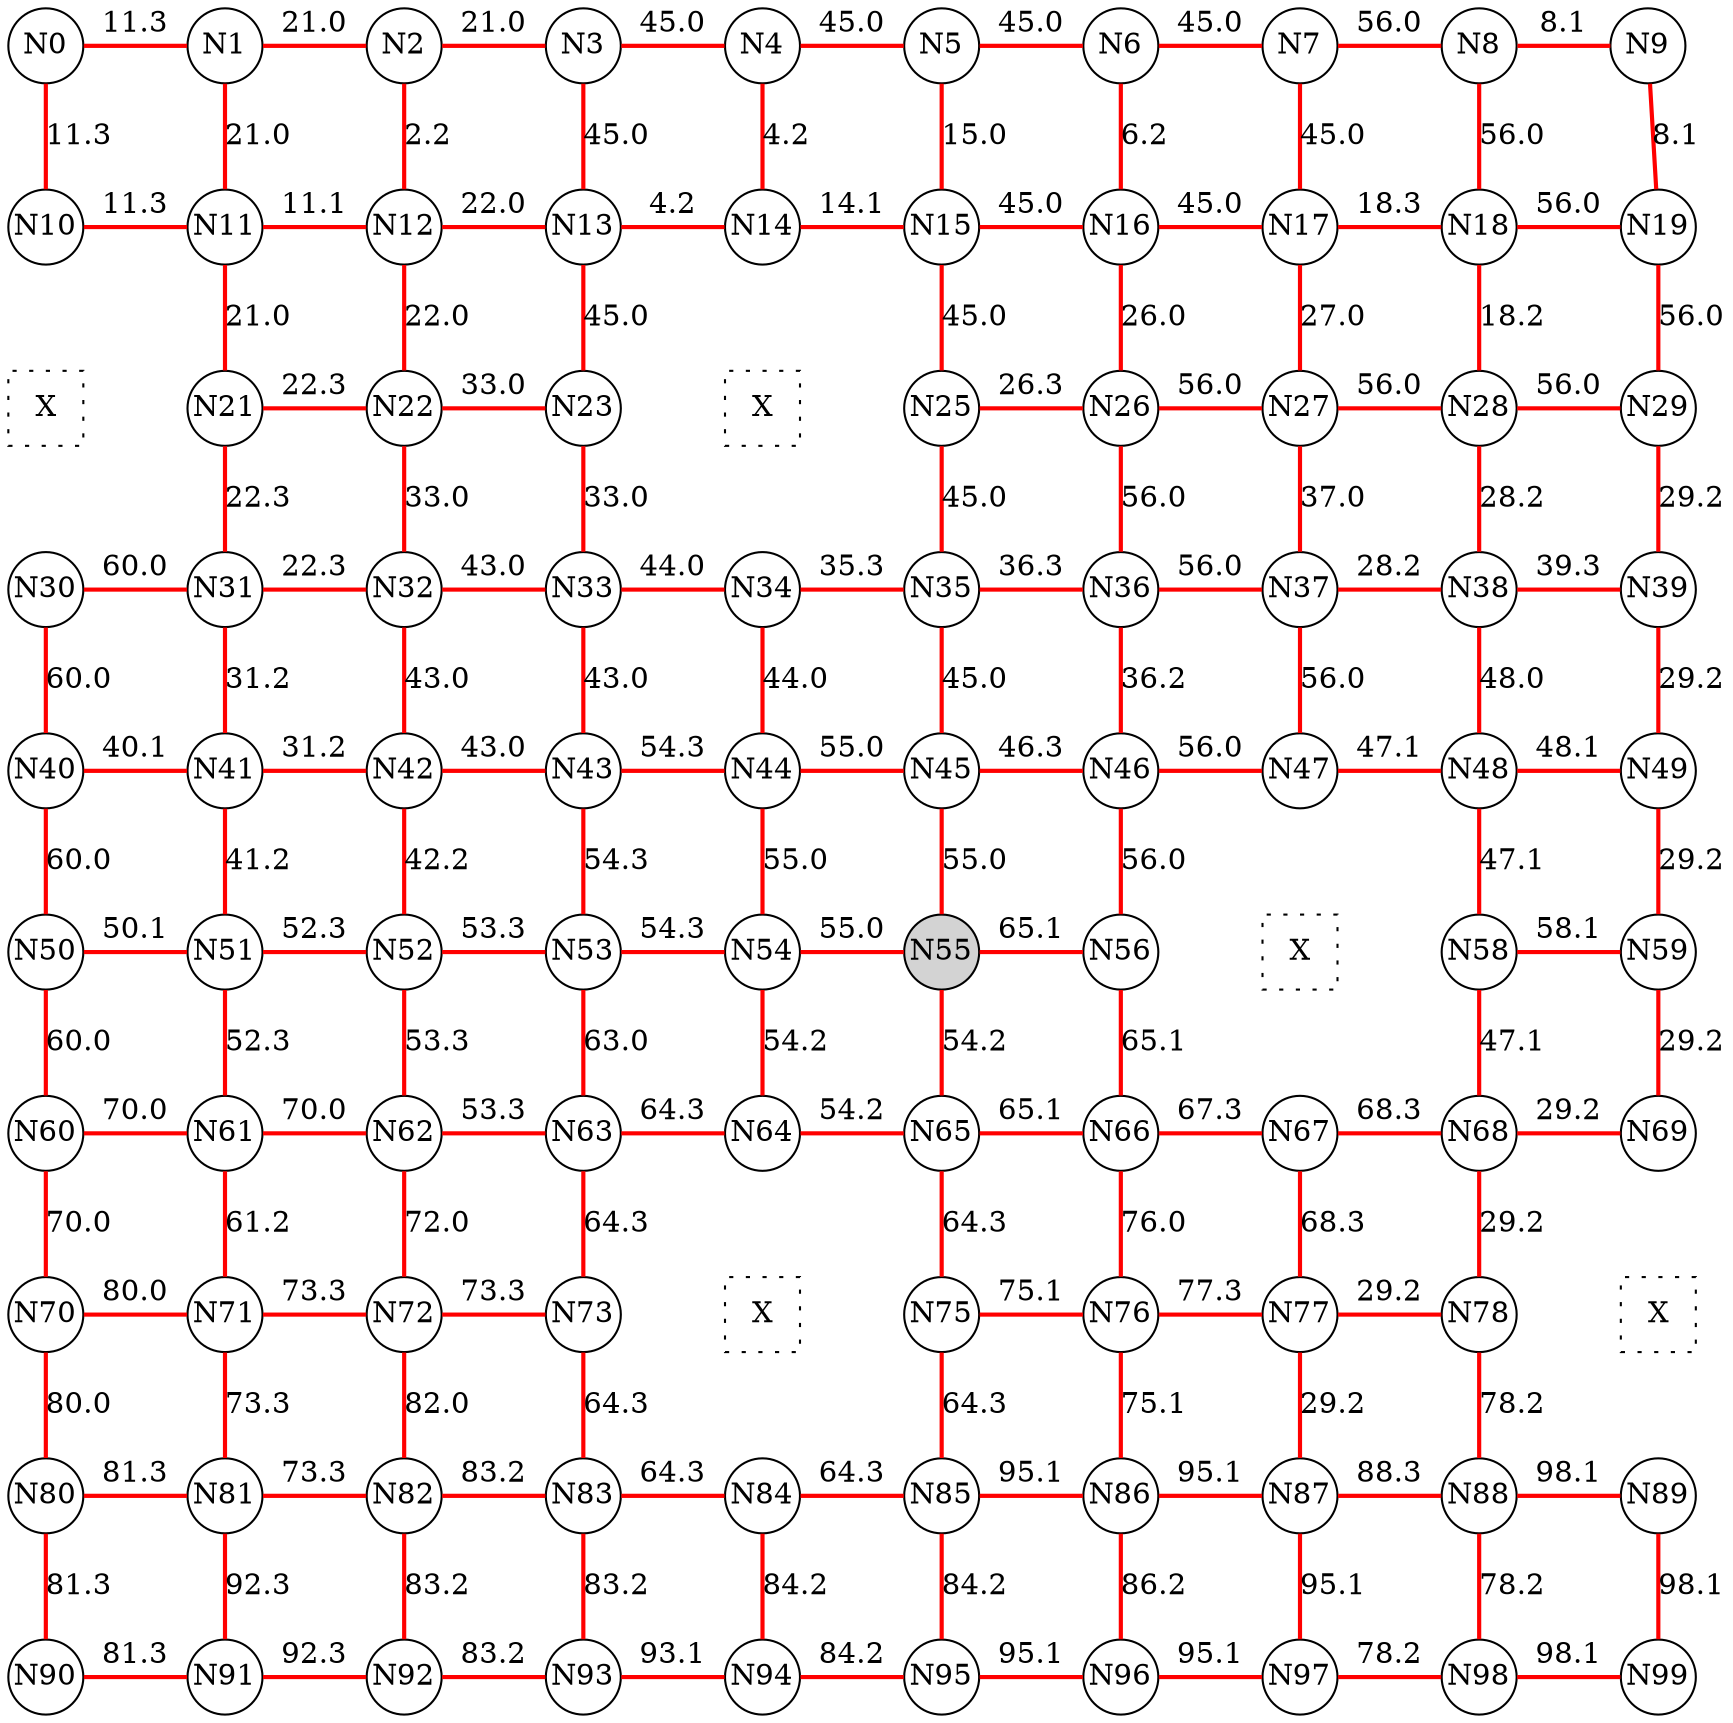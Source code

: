 
 digraph G { graph [layout=dot] 
 {rank=same; N0 [shape=circle, fixedsize=true]; N1 [shape=circle, fixedsize=true]; N2 [shape=circle, fixedsize=true]; N3 [shape=circle, fixedsize=true]; N4 [shape=circle, fixedsize=true]; N5 [shape=circle, fixedsize=true]; N6 [shape=circle, fixedsize=true]; N7 [shape=circle, fixedsize=true]; N8 [shape=circle, fixedsize=true]; N9 [shape=circle, fixedsize=true];  }
 {rank=same; N10 [shape=circle, fixedsize=true]; N11 [shape=circle, fixedsize=true]; N12 [shape=circle, fixedsize=true]; N13 [shape=circle, fixedsize=true]; N14 [shape=circle, fixedsize=true]; N15 [shape=circle, fixedsize=true]; N16 [shape=circle, fixedsize=true]; N17 [shape=circle, fixedsize=true]; N18 [shape=circle, fixedsize=true]; N19 [shape=circle, fixedsize=true];  }
 {rank=same; N20 [shape=square, style=dotted, fixedsize=true, label=X]; N21 [shape=circle, fixedsize=true]; N22 [shape=circle, fixedsize=true]; N23 [shape=circle, fixedsize=true]; N24 [shape=square, style=dotted, fixedsize=true, label=X]; N25 [shape=circle, fixedsize=true]; N26 [shape=circle, fixedsize=true]; N27 [shape=circle, fixedsize=true]; N28 [shape=circle, fixedsize=true]; N29 [shape=circle, fixedsize=true];  }
 {rank=same; N30 [shape=circle, fixedsize=true]; N31 [shape=circle, fixedsize=true]; N32 [shape=circle, fixedsize=true]; N33 [shape=circle, fixedsize=true]; N34 [shape=circle, fixedsize=true]; N35 [shape=circle, fixedsize=true]; N36 [shape=circle, fixedsize=true]; N37 [shape=circle, fixedsize=true]; N38 [shape=circle, fixedsize=true]; N39 [shape=circle, fixedsize=true];  }
 {rank=same; N40 [shape=circle, fixedsize=true]; N41 [shape=circle, fixedsize=true]; N42 [shape=circle, fixedsize=true]; N43 [shape=circle, fixedsize=true]; N44 [shape=circle, fixedsize=true]; N45 [shape=circle, fixedsize=true]; N46 [shape=circle, fixedsize=true]; N47 [shape=circle, fixedsize=true]; N48 [shape=circle, fixedsize=true]; N49 [shape=circle, fixedsize=true];  }
 {rank=same; N50 [shape=circle, fixedsize=true]; N51 [shape=circle, fixedsize=true]; N52 [shape=circle, fixedsize=true]; N53 [shape=circle, fixedsize=true]; N54 [shape=circle, fixedsize=true]; N55 [shape=circle, style=filled, fixedsize=true]; N56 [shape=circle, fixedsize=true]; N57 [shape=square, style=dotted, fixedsize=true, label=X]; N58 [shape=circle, fixedsize=true]; N59 [shape=circle, fixedsize=true];  }
 {rank=same; N60 [shape=circle, fixedsize=true]; N61 [shape=circle, fixedsize=true]; N62 [shape=circle, fixedsize=true]; N63 [shape=circle, fixedsize=true]; N64 [shape=circle, fixedsize=true]; N65 [shape=circle, fixedsize=true]; N66 [shape=circle, fixedsize=true]; N67 [shape=circle, fixedsize=true]; N68 [shape=circle, fixedsize=true]; N69 [shape=circle, fixedsize=true];  }
 {rank=same; N70 [shape=circle, fixedsize=true]; N71 [shape=circle, fixedsize=true]; N72 [shape=circle, fixedsize=true]; N73 [shape=circle, fixedsize=true]; N74 [shape=square, style=dotted, fixedsize=true, label=X]; N75 [shape=circle, fixedsize=true]; N76 [shape=circle, fixedsize=true]; N77 [shape=circle, fixedsize=true]; N78 [shape=circle, fixedsize=true]; N79 [shape=square, style=dotted, fixedsize=true, label=X];  }
 {rank=same; N80 [shape=circle, fixedsize=true]; N81 [shape=circle, fixedsize=true]; N82 [shape=circle, fixedsize=true]; N83 [shape=circle, fixedsize=true]; N84 [shape=circle, fixedsize=true]; N85 [shape=circle, fixedsize=true]; N86 [shape=circle, fixedsize=true]; N87 [shape=circle, fixedsize=true]; N88 [shape=circle, fixedsize=true]; N89 [shape=circle, fixedsize=true];  }
 {rank=same; N90 [shape=circle, fixedsize=true]; N91 [shape=circle, fixedsize=true]; N92 [shape=circle, fixedsize=true]; N93 [shape=circle, fixedsize=true]; N94 [shape=circle, fixedsize=true]; N95 [shape=circle, fixedsize=true]; N96 [shape=circle, fixedsize=true]; N97 [shape=circle, fixedsize=true]; N98 [shape=circle, fixedsize=true]; N99 [shape=circle, fixedsize=true];  }
N0->N1 [dir=none, color=red, style=bold, label="11.3"]
N1->N2 [dir=none, color=red, style=bold, label="21.0"]
N2->N3 [dir=none, color=red, style=bold, label="21.0"]
N3->N4 [dir=none, color=red, style=bold, label="45.0"]
N4->N5 [dir=none, color=red, style=bold, label="45.0"]
N5->N6 [dir=none, color=red, style=bold, label="45.0"]
N6->N7 [dir=none, color=red, style=bold, label="45.0"]
N7->N8 [dir=none, color=red, style=bold, label="56.0"]
N8->N9 [dir=none, color=red, style=bold, label="8.1"]
N10->N11 [dir=none, color=red, style=bold, label="11.3"]
N11->N12 [dir=none, color=red, style=bold, label="11.1"]
N12->N13 [dir=none, color=red, style=bold, label="22.0"]
N13->N14 [dir=none, color=red, style=bold, label="4.2"]
N14->N15 [dir=none, color=red, style=bold, label="14.1"]
N15->N16 [dir=none, color=red, style=bold, label="45.0"]
N16->N17 [dir=none, color=red, style=bold, label="45.0"]
N17->N18 [dir=none, color=red, style=bold, label="18.3"]
N18->N19 [dir=none, color=red, style=bold, label="56.0"]
N20->N21 [dir=none, style=invis, label=" "]
N21->N22 [dir=none, color=red, style=bold, label="22.3"]
N22->N23 [dir=none, color=red, style=bold, label="33.0"]
N23->N24 [dir=none, style=invis, label=" "]
N24->N25 [dir=none, style=invis, label=" "]
N25->N26 [dir=none, color=red, style=bold, label="26.3"]
N26->N27 [dir=none, color=red, style=bold, label="56.0"]
N27->N28 [dir=none, color=red, style=bold, label="56.0"]
N28->N29 [dir=none, color=red, style=bold, label="56.0"]
N30->N31 [dir=none, color=red, style=bold, label="60.0"]
N31->N32 [dir=none, color=red, style=bold, label="22.3"]
N32->N33 [dir=none, color=red, style=bold, label="43.0"]
N33->N34 [dir=none, color=red, style=bold, label="44.0"]
N34->N35 [dir=none, color=red, style=bold, label="35.3"]
N35->N36 [dir=none, color=red, style=bold, label="36.3"]
N36->N37 [dir=none, color=red, style=bold, label="56.0"]
N37->N38 [dir=none, color=red, style=bold, label="28.2"]
N38->N39 [dir=none, color=red, style=bold, label="39.3"]
N40->N41 [dir=none, color=red, style=bold, label="40.1"]
N41->N42 [dir=none, color=red, style=bold, label="31.2"]
N42->N43 [dir=none, color=red, style=bold, label="43.0"]
N43->N44 [dir=none, color=red, style=bold, label="54.3"]
N44->N45 [dir=none, color=red, style=bold, label="55.0"]
N45->N46 [dir=none, color=red, style=bold, label="46.3"]
N46->N47 [dir=none, color=red, style=bold, label="56.0"]
N47->N48 [dir=none, color=red, style=bold, label="47.1"]
N48->N49 [dir=none, color=red, style=bold, label="48.1"]
N50->N51 [dir=none, color=red, style=bold, label="50.1"]
N51->N52 [dir=none, color=red, style=bold, label="52.3"]
N52->N53 [dir=none, color=red, style=bold, label="53.3"]
N53->N54 [dir=none, color=red, style=bold, label="54.3"]
N54->N55 [dir=none, color=red, style=bold, label="55.0"]
N55->N56 [dir=none, color=red, style=bold, label="65.1"]
N56->N57 [dir=none, style=invis, label=" "]
N57->N58 [dir=none, style=invis, label=" "]
N58->N59 [dir=none, color=red, style=bold, label="58.1"]
N60->N61 [dir=none, color=red, style=bold, label="70.0"]
N61->N62 [dir=none, color=red, style=bold, label="70.0"]
N62->N63 [dir=none, color=red, style=bold, label="53.3"]
N63->N64 [dir=none, color=red, style=bold, label="64.3"]
N64->N65 [dir=none, color=red, style=bold, label="54.2"]
N65->N66 [dir=none, color=red, style=bold, label="65.1"]
N66->N67 [dir=none, color=red, style=bold, label="67.3"]
N67->N68 [dir=none, color=red, style=bold, label="68.3"]
N68->N69 [dir=none, color=red, style=bold, label="29.2"]
N70->N71 [dir=none, color=red, style=bold, label="80.0"]
N71->N72 [dir=none, color=red, style=bold, label="73.3"]
N72->N73 [dir=none, color=red, style=bold, label="73.3"]
N73->N74 [dir=none, style=invis, label=" "]
N74->N75 [dir=none, style=invis, label=" "]
N75->N76 [dir=none, color=red, style=bold, label="75.1"]
N76->N77 [dir=none, color=red, style=bold, label="77.3"]
N77->N78 [dir=none, color=red, style=bold, label="29.2"]
N78->N79 [dir=none, style=invis, label=" "]
N80->N81 [dir=none, color=red, style=bold, label="81.3"]
N81->N82 [dir=none, color=red, style=bold, label="73.3"]
N82->N83 [dir=none, color=red, style=bold, label="83.2"]
N83->N84 [dir=none, color=red, style=bold, label="64.3"]
N84->N85 [dir=none, color=red, style=bold, label="64.3"]
N85->N86 [dir=none, color=red, style=bold, label="95.1"]
N86->N87 [dir=none, color=red, style=bold, label="95.1"]
N87->N88 [dir=none, color=red, style=bold, label="88.3"]
N88->N89 [dir=none, color=red, style=bold, label="98.1"]
N90->N91 [dir=none, color=red, style=bold, label="81.3"]
N91->N92 [dir=none, color=red, style=bold, label="92.3"]
N92->N93 [dir=none, color=red, style=bold, label="83.2"]
N93->N94 [dir=none, color=red, style=bold, label="93.1"]
N94->N95 [dir=none, color=red, style=bold, label="84.2"]
N95->N96 [dir=none, color=red, style=bold, label="95.1"]
N96->N97 [dir=none, color=red, style=bold, label="95.1"]
N97->N98 [dir=none, color=red, style=bold, label="78.2"]
N98->N99 [dir=none, color=red, style=bold, label="98.1"]
N0->N10 [dir=none, color=red, style=bold, label="11.3"]
N10->N20 [dir=none, style=invis, label=" "]
N20->N30 [dir=none, style=invis, label=" "]
N30->N40 [dir=none, color=red, style=bold, label="60.0"]
N40->N50 [dir=none, color=red, style=bold, label="60.0"]
N50->N60 [dir=none, color=red, style=bold, label="60.0"]
N60->N70 [dir=none, color=red, style=bold, label="70.0"]
N70->N80 [dir=none, color=red, style=bold, label="80.0"]
N80->N90 [dir=none, color=red, style=bold, label="81.3"]
N1->N11 [dir=none, color=red, style=bold, label="21.0"]
N11->N21 [dir=none, color=red, style=bold, label="21.0"]
N21->N31 [dir=none, color=red, style=bold, label="22.3"]
N31->N41 [dir=none, color=red, style=bold, label="31.2"]
N41->N51 [dir=none, color=red, style=bold, label="41.2"]
N51->N61 [dir=none, color=red, style=bold, label="52.3"]
N61->N71 [dir=none, color=red, style=bold, label="61.2"]
N71->N81 [dir=none, color=red, style=bold, label="73.3"]
N81->N91 [dir=none, color=red, style=bold, label="92.3"]
N2->N12 [dir=none, color=red, style=bold, label="2.2"]
N12->N22 [dir=none, color=red, style=bold, label="22.0"]
N22->N32 [dir=none, color=red, style=bold, label="33.0"]
N32->N42 [dir=none, color=red, style=bold, label="43.0"]
N42->N52 [dir=none, color=red, style=bold, label="42.2"]
N52->N62 [dir=none, color=red, style=bold, label="53.3"]
N62->N72 [dir=none, color=red, style=bold, label="72.0"]
N72->N82 [dir=none, color=red, style=bold, label="82.0"]
N82->N92 [dir=none, color=red, style=bold, label="83.2"]
N3->N13 [dir=none, color=red, style=bold, label="45.0"]
N13->N23 [dir=none, color=red, style=bold, label="45.0"]
N23->N33 [dir=none, color=red, style=bold, label="33.0"]
N33->N43 [dir=none, color=red, style=bold, label="43.0"]
N43->N53 [dir=none, color=red, style=bold, label="54.3"]
N53->N63 [dir=none, color=red, style=bold, label="63.0"]
N63->N73 [dir=none, color=red, style=bold, label="64.3"]
N73->N83 [dir=none, color=red, style=bold, label="64.3"]
N83->N93 [dir=none, color=red, style=bold, label="83.2"]
N4->N14 [dir=none, color=red, style=bold, label="4.2"]
N14->N24 [dir=none, style=invis, label=" "]
N24->N34 [dir=none, style=invis, label=" "]
N34->N44 [dir=none, color=red, style=bold, label="44.0"]
N44->N54 [dir=none, color=red, style=bold, label="55.0"]
N54->N64 [dir=none, color=red, style=bold, label="54.2"]
N64->N74 [dir=none, style=invis, label=" "]
N74->N84 [dir=none, style=invis, label=" "]
N84->N94 [dir=none, color=red, style=bold, label="84.2"]
N5->N15 [dir=none, color=red, style=bold, label="15.0"]
N15->N25 [dir=none, color=red, style=bold, label="45.0"]
N25->N35 [dir=none, color=red, style=bold, label="45.0"]
N35->N45 [dir=none, color=red, style=bold, label="45.0"]
N45->N55 [dir=none, color=red, style=bold, label="55.0"]
N55->N65 [dir=none, color=red, style=bold, label="54.2"]
N65->N75 [dir=none, color=red, style=bold, label="64.3"]
N75->N85 [dir=none, color=red, style=bold, label="64.3"]
N85->N95 [dir=none, color=red, style=bold, label="84.2"]
N6->N16 [dir=none, color=red, style=bold, label="6.2"]
N16->N26 [dir=none, color=red, style=bold, label="26.0"]
N26->N36 [dir=none, color=red, style=bold, label="56.0"]
N36->N46 [dir=none, color=red, style=bold, label="36.2"]
N46->N56 [dir=none, color=red, style=bold, label="56.0"]
N56->N66 [dir=none, color=red, style=bold, label="65.1"]
N66->N76 [dir=none, color=red, style=bold, label="76.0"]
N76->N86 [dir=none, color=red, style=bold, label="75.1"]
N86->N96 [dir=none, color=red, style=bold, label="86.2"]
N7->N17 [dir=none, color=red, style=bold, label="45.0"]
N17->N27 [dir=none, color=red, style=bold, label="27.0"]
N27->N37 [dir=none, color=red, style=bold, label="37.0"]
N37->N47 [dir=none, color=red, style=bold, label="56.0"]
N47->N57 [dir=none, style=invis, label=" "]
N57->N67 [dir=none, style=invis, label=" "]
N67->N77 [dir=none, color=red, style=bold, label="68.3"]
N77->N87 [dir=none, color=red, style=bold, label="29.2"]
N87->N97 [dir=none, color=red, style=bold, label="95.1"]
N8->N18 [dir=none, color=red, style=bold, label="56.0"]
N18->N28 [dir=none, color=red, style=bold, label="18.2"]
N28->N38 [dir=none, color=red, style=bold, label="28.2"]
N38->N48 [dir=none, color=red, style=bold, label="48.0"]
N48->N58 [dir=none, color=red, style=bold, label="47.1"]
N58->N68 [dir=none, color=red, style=bold, label="47.1"]
N68->N78 [dir=none, color=red, style=bold, label="29.2"]
N78->N88 [dir=none, color=red, style=bold, label="78.2"]
N88->N98 [dir=none, color=red, style=bold, label="78.2"]
N9->N19 [dir=none, color=red, style=bold, label="8.1"]
N19->N29 [dir=none, color=red, style=bold, label="56.0"]
N29->N39 [dir=none, color=red, style=bold, label="29.2"]
N39->N49 [dir=none, color=red, style=bold, label="29.2"]
N49->N59 [dir=none, color=red, style=bold, label="29.2"]
N59->N69 [dir=none, color=red, style=bold, label="29.2"]
N69->N79 [dir=none, style=invis, label=" "]
N79->N89 [dir=none, style=invis, label=" "]
N89->N99 [dir=none, color=red, style=bold, label="98.1"]
 }